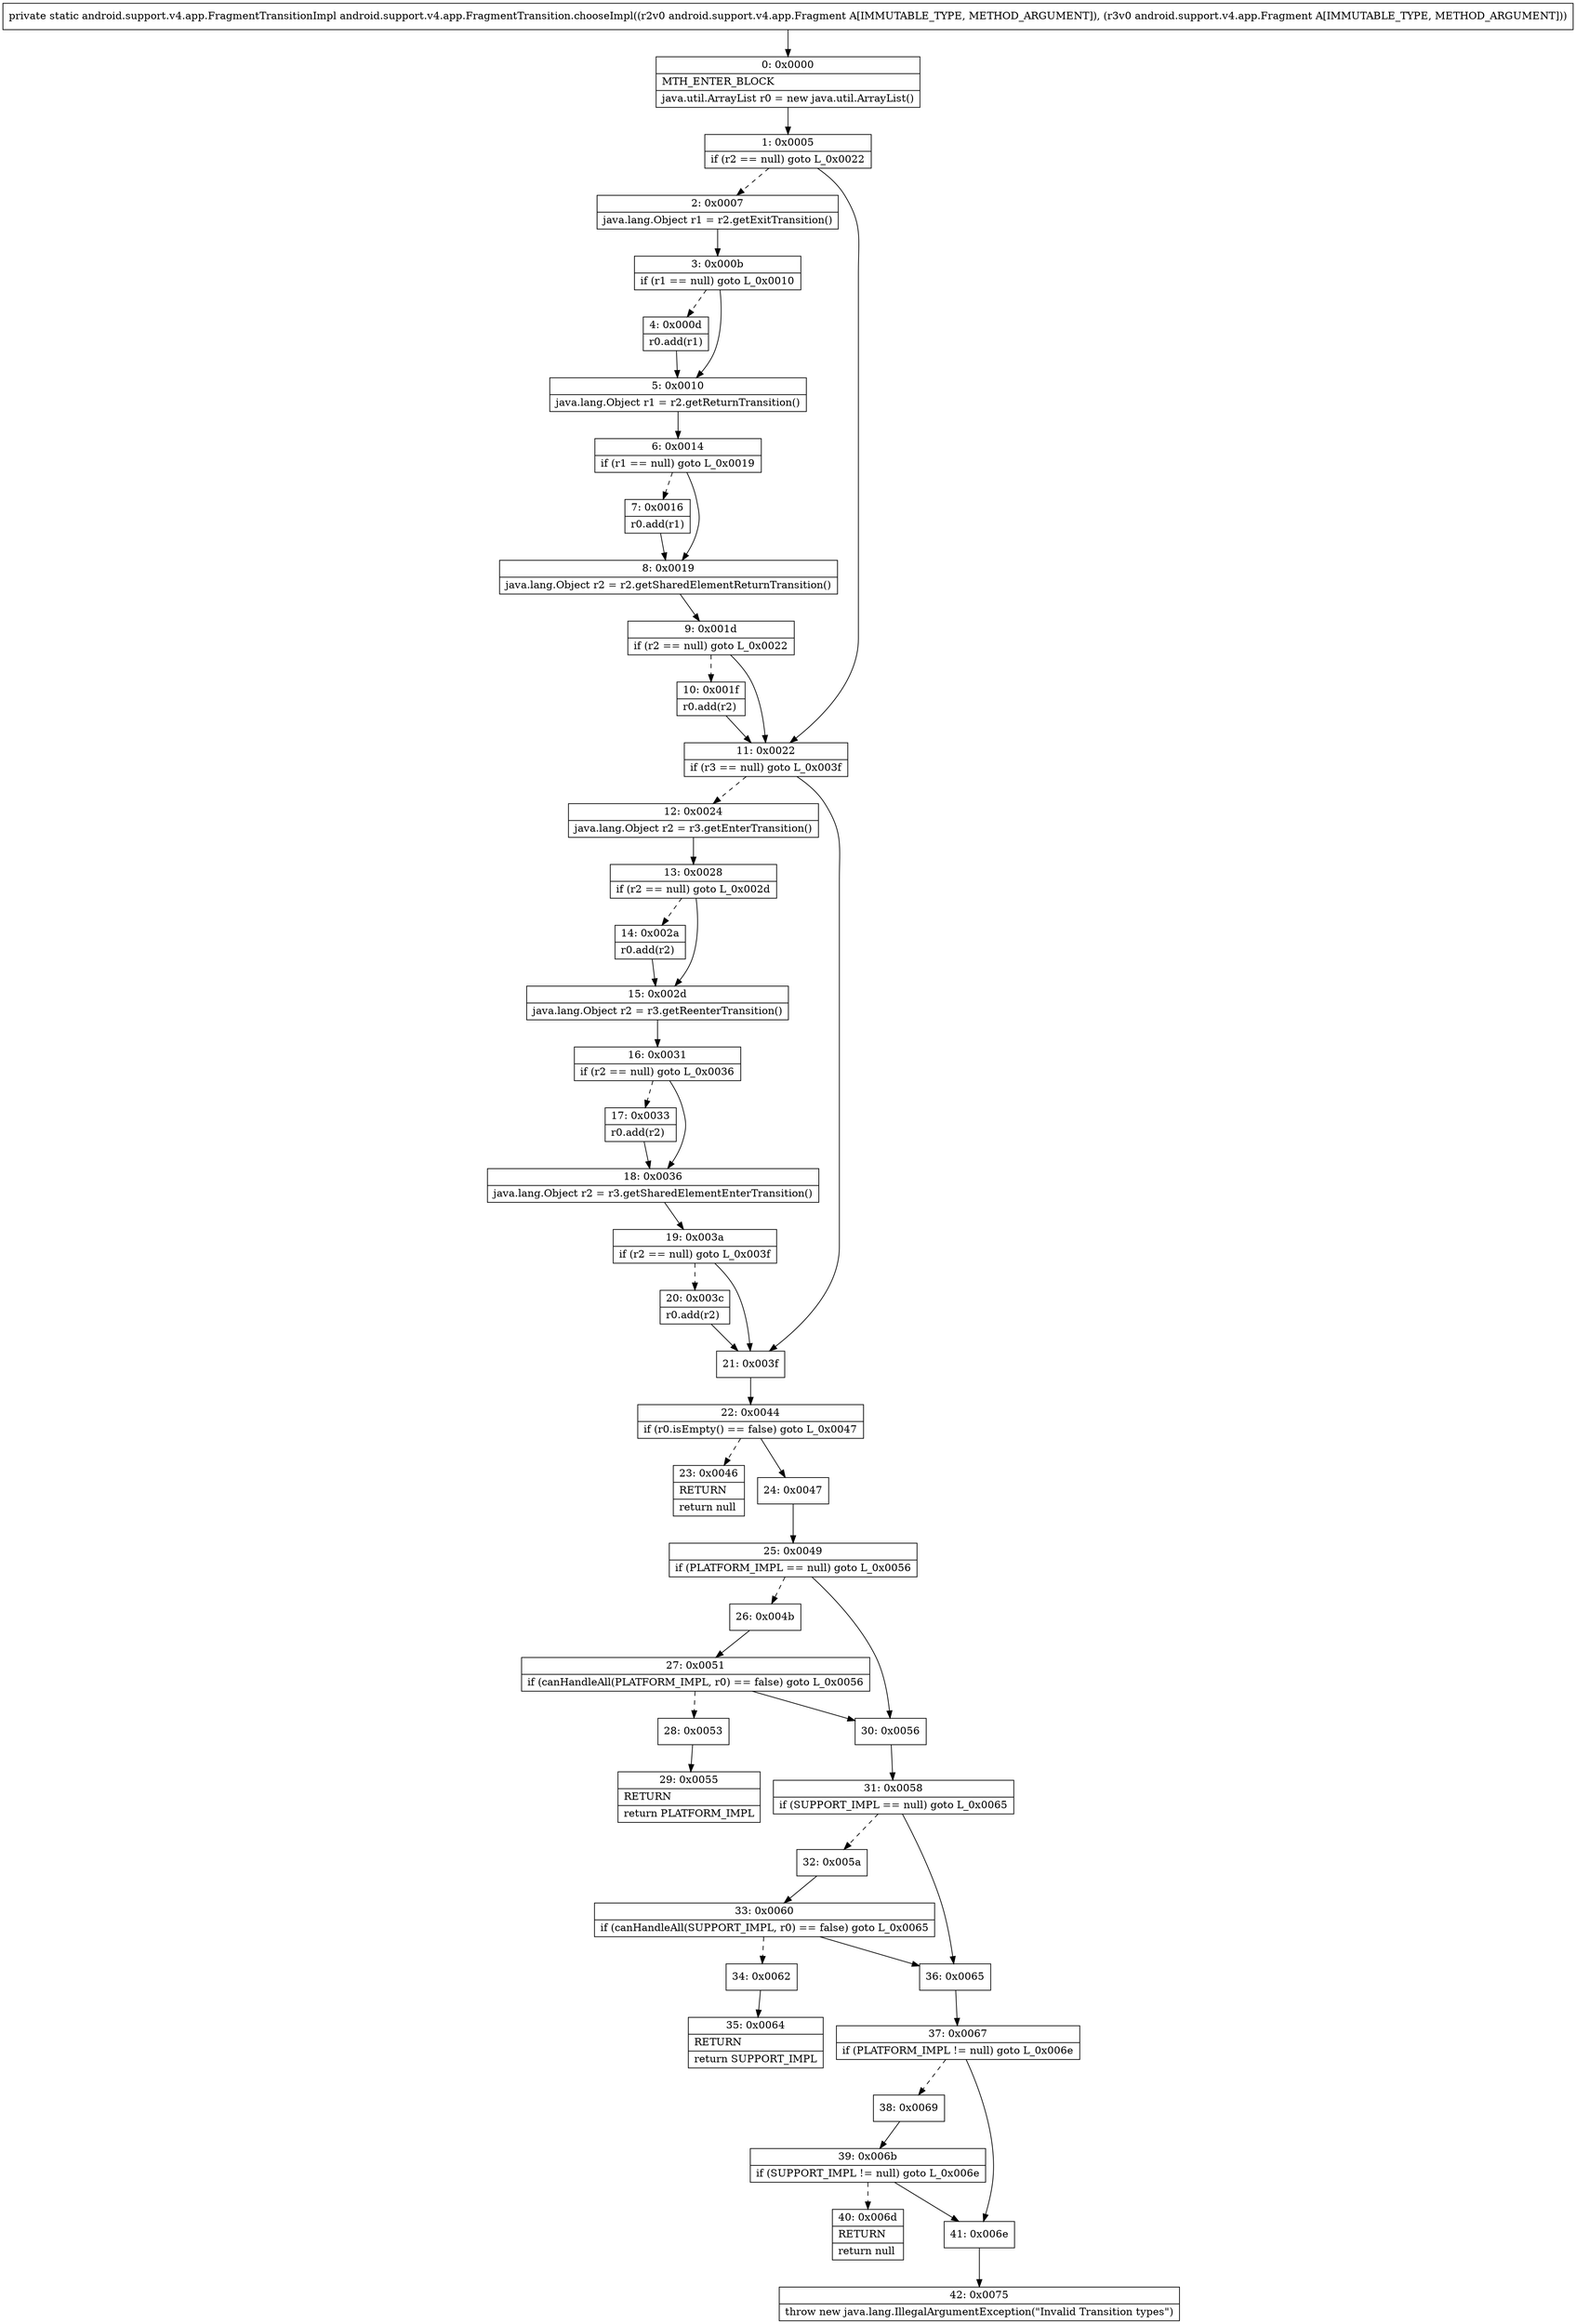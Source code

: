 digraph "CFG forandroid.support.v4.app.FragmentTransition.chooseImpl(Landroid\/support\/v4\/app\/Fragment;Landroid\/support\/v4\/app\/Fragment;)Landroid\/support\/v4\/app\/FragmentTransitionImpl;" {
Node_0 [shape=record,label="{0\:\ 0x0000|MTH_ENTER_BLOCK\l|java.util.ArrayList r0 = new java.util.ArrayList()\l}"];
Node_1 [shape=record,label="{1\:\ 0x0005|if (r2 == null) goto L_0x0022\l}"];
Node_2 [shape=record,label="{2\:\ 0x0007|java.lang.Object r1 = r2.getExitTransition()\l}"];
Node_3 [shape=record,label="{3\:\ 0x000b|if (r1 == null) goto L_0x0010\l}"];
Node_4 [shape=record,label="{4\:\ 0x000d|r0.add(r1)\l}"];
Node_5 [shape=record,label="{5\:\ 0x0010|java.lang.Object r1 = r2.getReturnTransition()\l}"];
Node_6 [shape=record,label="{6\:\ 0x0014|if (r1 == null) goto L_0x0019\l}"];
Node_7 [shape=record,label="{7\:\ 0x0016|r0.add(r1)\l}"];
Node_8 [shape=record,label="{8\:\ 0x0019|java.lang.Object r2 = r2.getSharedElementReturnTransition()\l}"];
Node_9 [shape=record,label="{9\:\ 0x001d|if (r2 == null) goto L_0x0022\l}"];
Node_10 [shape=record,label="{10\:\ 0x001f|r0.add(r2)\l}"];
Node_11 [shape=record,label="{11\:\ 0x0022|if (r3 == null) goto L_0x003f\l}"];
Node_12 [shape=record,label="{12\:\ 0x0024|java.lang.Object r2 = r3.getEnterTransition()\l}"];
Node_13 [shape=record,label="{13\:\ 0x0028|if (r2 == null) goto L_0x002d\l}"];
Node_14 [shape=record,label="{14\:\ 0x002a|r0.add(r2)\l}"];
Node_15 [shape=record,label="{15\:\ 0x002d|java.lang.Object r2 = r3.getReenterTransition()\l}"];
Node_16 [shape=record,label="{16\:\ 0x0031|if (r2 == null) goto L_0x0036\l}"];
Node_17 [shape=record,label="{17\:\ 0x0033|r0.add(r2)\l}"];
Node_18 [shape=record,label="{18\:\ 0x0036|java.lang.Object r2 = r3.getSharedElementEnterTransition()\l}"];
Node_19 [shape=record,label="{19\:\ 0x003a|if (r2 == null) goto L_0x003f\l}"];
Node_20 [shape=record,label="{20\:\ 0x003c|r0.add(r2)\l}"];
Node_21 [shape=record,label="{21\:\ 0x003f}"];
Node_22 [shape=record,label="{22\:\ 0x0044|if (r0.isEmpty() == false) goto L_0x0047\l}"];
Node_23 [shape=record,label="{23\:\ 0x0046|RETURN\l|return null\l}"];
Node_24 [shape=record,label="{24\:\ 0x0047}"];
Node_25 [shape=record,label="{25\:\ 0x0049|if (PLATFORM_IMPL == null) goto L_0x0056\l}"];
Node_26 [shape=record,label="{26\:\ 0x004b}"];
Node_27 [shape=record,label="{27\:\ 0x0051|if (canHandleAll(PLATFORM_IMPL, r0) == false) goto L_0x0056\l}"];
Node_28 [shape=record,label="{28\:\ 0x0053}"];
Node_29 [shape=record,label="{29\:\ 0x0055|RETURN\l|return PLATFORM_IMPL\l}"];
Node_30 [shape=record,label="{30\:\ 0x0056}"];
Node_31 [shape=record,label="{31\:\ 0x0058|if (SUPPORT_IMPL == null) goto L_0x0065\l}"];
Node_32 [shape=record,label="{32\:\ 0x005a}"];
Node_33 [shape=record,label="{33\:\ 0x0060|if (canHandleAll(SUPPORT_IMPL, r0) == false) goto L_0x0065\l}"];
Node_34 [shape=record,label="{34\:\ 0x0062}"];
Node_35 [shape=record,label="{35\:\ 0x0064|RETURN\l|return SUPPORT_IMPL\l}"];
Node_36 [shape=record,label="{36\:\ 0x0065}"];
Node_37 [shape=record,label="{37\:\ 0x0067|if (PLATFORM_IMPL != null) goto L_0x006e\l}"];
Node_38 [shape=record,label="{38\:\ 0x0069}"];
Node_39 [shape=record,label="{39\:\ 0x006b|if (SUPPORT_IMPL != null) goto L_0x006e\l}"];
Node_40 [shape=record,label="{40\:\ 0x006d|RETURN\l|return null\l}"];
Node_41 [shape=record,label="{41\:\ 0x006e}"];
Node_42 [shape=record,label="{42\:\ 0x0075|throw new java.lang.IllegalArgumentException(\"Invalid Transition types\")\l}"];
MethodNode[shape=record,label="{private static android.support.v4.app.FragmentTransitionImpl android.support.v4.app.FragmentTransition.chooseImpl((r2v0 android.support.v4.app.Fragment A[IMMUTABLE_TYPE, METHOD_ARGUMENT]), (r3v0 android.support.v4.app.Fragment A[IMMUTABLE_TYPE, METHOD_ARGUMENT])) }"];
MethodNode -> Node_0;
Node_0 -> Node_1;
Node_1 -> Node_2[style=dashed];
Node_1 -> Node_11;
Node_2 -> Node_3;
Node_3 -> Node_4[style=dashed];
Node_3 -> Node_5;
Node_4 -> Node_5;
Node_5 -> Node_6;
Node_6 -> Node_7[style=dashed];
Node_6 -> Node_8;
Node_7 -> Node_8;
Node_8 -> Node_9;
Node_9 -> Node_10[style=dashed];
Node_9 -> Node_11;
Node_10 -> Node_11;
Node_11 -> Node_12[style=dashed];
Node_11 -> Node_21;
Node_12 -> Node_13;
Node_13 -> Node_14[style=dashed];
Node_13 -> Node_15;
Node_14 -> Node_15;
Node_15 -> Node_16;
Node_16 -> Node_17[style=dashed];
Node_16 -> Node_18;
Node_17 -> Node_18;
Node_18 -> Node_19;
Node_19 -> Node_20[style=dashed];
Node_19 -> Node_21;
Node_20 -> Node_21;
Node_21 -> Node_22;
Node_22 -> Node_23[style=dashed];
Node_22 -> Node_24;
Node_24 -> Node_25;
Node_25 -> Node_26[style=dashed];
Node_25 -> Node_30;
Node_26 -> Node_27;
Node_27 -> Node_28[style=dashed];
Node_27 -> Node_30;
Node_28 -> Node_29;
Node_30 -> Node_31;
Node_31 -> Node_32[style=dashed];
Node_31 -> Node_36;
Node_32 -> Node_33;
Node_33 -> Node_34[style=dashed];
Node_33 -> Node_36;
Node_34 -> Node_35;
Node_36 -> Node_37;
Node_37 -> Node_38[style=dashed];
Node_37 -> Node_41;
Node_38 -> Node_39;
Node_39 -> Node_40[style=dashed];
Node_39 -> Node_41;
Node_41 -> Node_42;
}

